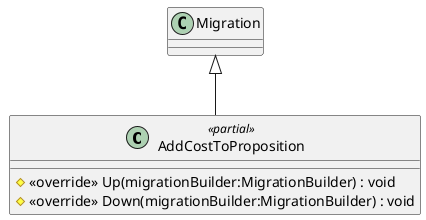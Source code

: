 @startuml
class AddCostToProposition <<partial>> {
    # <<override>> Up(migrationBuilder:MigrationBuilder) : void
    # <<override>> Down(migrationBuilder:MigrationBuilder) : void
}
Migration <|-- AddCostToProposition
@enduml
